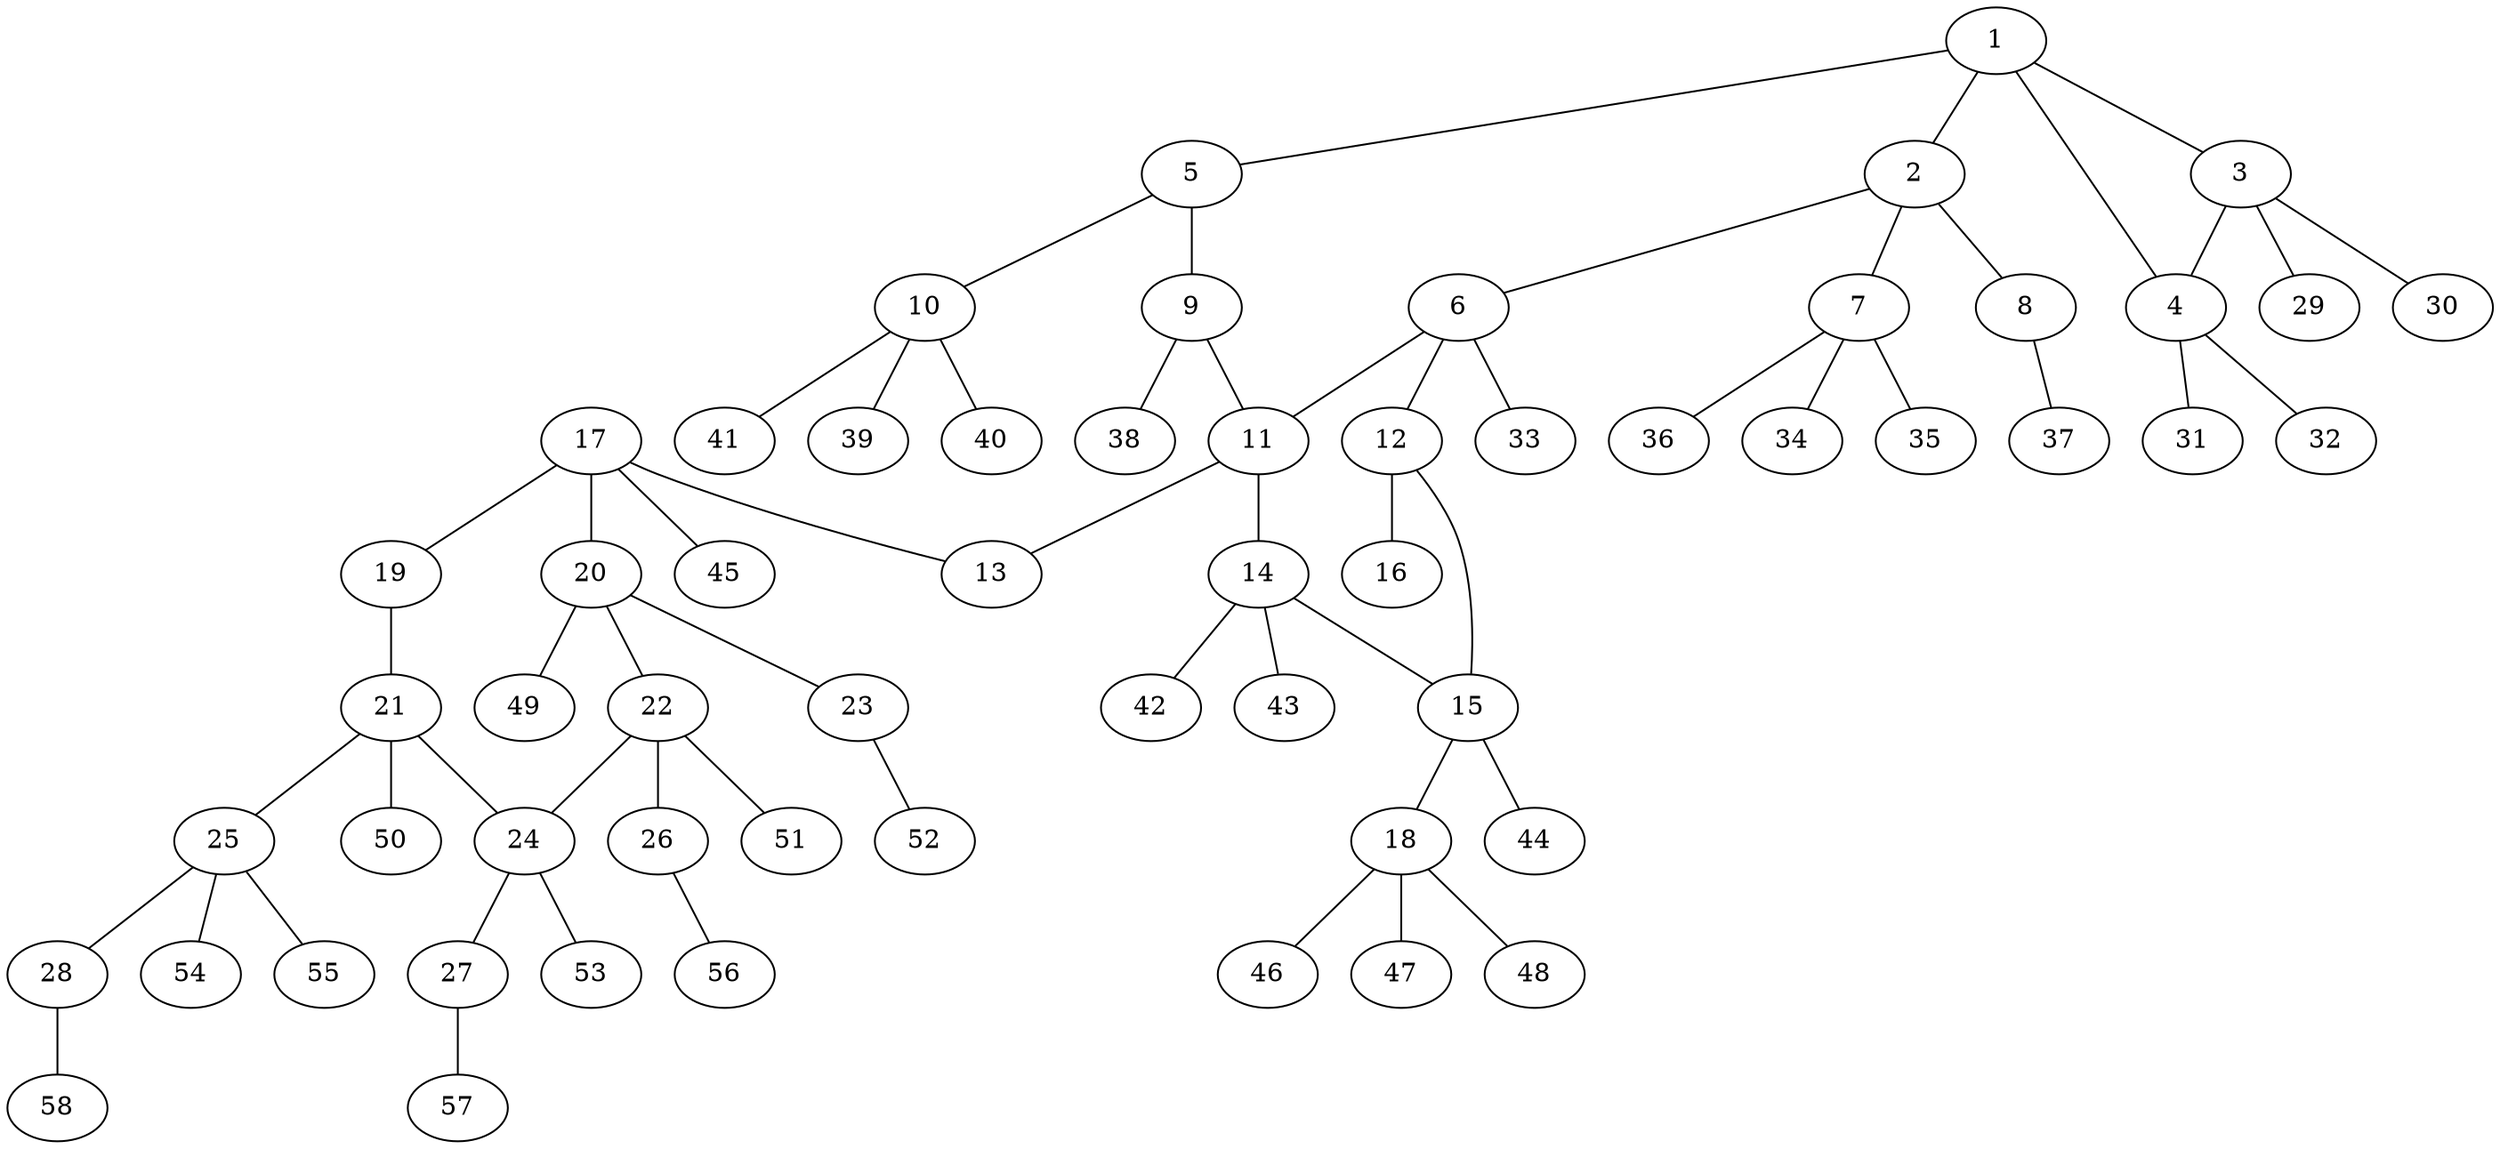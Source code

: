 graph molecule_3304 {
	1	 [chem=C];
	2	 [chem=C];
	1 -- 2	 [valence=1];
	3	 [chem=C];
	1 -- 3	 [valence=1];
	4	 [chem=C];
	1 -- 4	 [valence=1];
	5	 [chem=C];
	1 -- 5	 [valence=1];
	6	 [chem=C];
	2 -- 6	 [valence=1];
	7	 [chem=C];
	2 -- 7	 [valence=1];
	8	 [chem=O];
	2 -- 8	 [valence=1];
	3 -- 4	 [valence=1];
	29	 [chem=H];
	3 -- 29	 [valence=1];
	30	 [chem=H];
	3 -- 30	 [valence=1];
	31	 [chem=H];
	4 -- 31	 [valence=1];
	32	 [chem=H];
	4 -- 32	 [valence=1];
	9	 [chem=C];
	5 -- 9	 [valence=2];
	10	 [chem=C];
	5 -- 10	 [valence=1];
	11	 [chem=C];
	6 -- 11	 [valence=1];
	12	 [chem=C];
	6 -- 12	 [valence=1];
	33	 [chem=H];
	6 -- 33	 [valence=1];
	34	 [chem=H];
	7 -- 34	 [valence=1];
	35	 [chem=H];
	7 -- 35	 [valence=1];
	36	 [chem=H];
	7 -- 36	 [valence=1];
	37	 [chem=H];
	8 -- 37	 [valence=1];
	9 -- 11	 [valence=1];
	38	 [chem=H];
	9 -- 38	 [valence=1];
	39	 [chem=H];
	10 -- 39	 [valence=1];
	40	 [chem=H];
	10 -- 40	 [valence=1];
	41	 [chem=H];
	10 -- 41	 [valence=1];
	13	 [chem=O];
	11 -- 13	 [valence=1];
	14	 [chem=C];
	11 -- 14	 [valence=1];
	15	 [chem=C];
	12 -- 15	 [valence=1];
	16	 [chem=O];
	12 -- 16	 [valence=2];
	14 -- 15	 [valence=1];
	42	 [chem=H];
	14 -- 42	 [valence=1];
	43	 [chem=H];
	14 -- 43	 [valence=1];
	18	 [chem=C];
	15 -- 18	 [valence=1];
	44	 [chem=H];
	15 -- 44	 [valence=1];
	17	 [chem=C];
	17 -- 13	 [valence=1];
	19	 [chem=O];
	17 -- 19	 [valence=1];
	20	 [chem=C];
	17 -- 20	 [valence=1];
	45	 [chem=H];
	17 -- 45	 [valence=1];
	46	 [chem=H];
	18 -- 46	 [valence=1];
	47	 [chem=H];
	18 -- 47	 [valence=1];
	48	 [chem=H];
	18 -- 48	 [valence=1];
	21	 [chem=C];
	19 -- 21	 [valence=1];
	22	 [chem=C];
	20 -- 22	 [valence=1];
	23	 [chem=O];
	20 -- 23	 [valence=1];
	49	 [chem=H];
	20 -- 49	 [valence=1];
	24	 [chem=C];
	21 -- 24	 [valence=1];
	25	 [chem=C];
	21 -- 25	 [valence=1];
	50	 [chem=H];
	21 -- 50	 [valence=1];
	22 -- 24	 [valence=1];
	26	 [chem=O];
	22 -- 26	 [valence=1];
	51	 [chem=H];
	22 -- 51	 [valence=1];
	52	 [chem=H];
	23 -- 52	 [valence=1];
	27	 [chem=O];
	24 -- 27	 [valence=1];
	53	 [chem=H];
	24 -- 53	 [valence=1];
	28	 [chem=O];
	25 -- 28	 [valence=1];
	54	 [chem=H];
	25 -- 54	 [valence=1];
	55	 [chem=H];
	25 -- 55	 [valence=1];
	56	 [chem=H];
	26 -- 56	 [valence=1];
	57	 [chem=H];
	27 -- 57	 [valence=1];
	58	 [chem=H];
	28 -- 58	 [valence=1];
}
